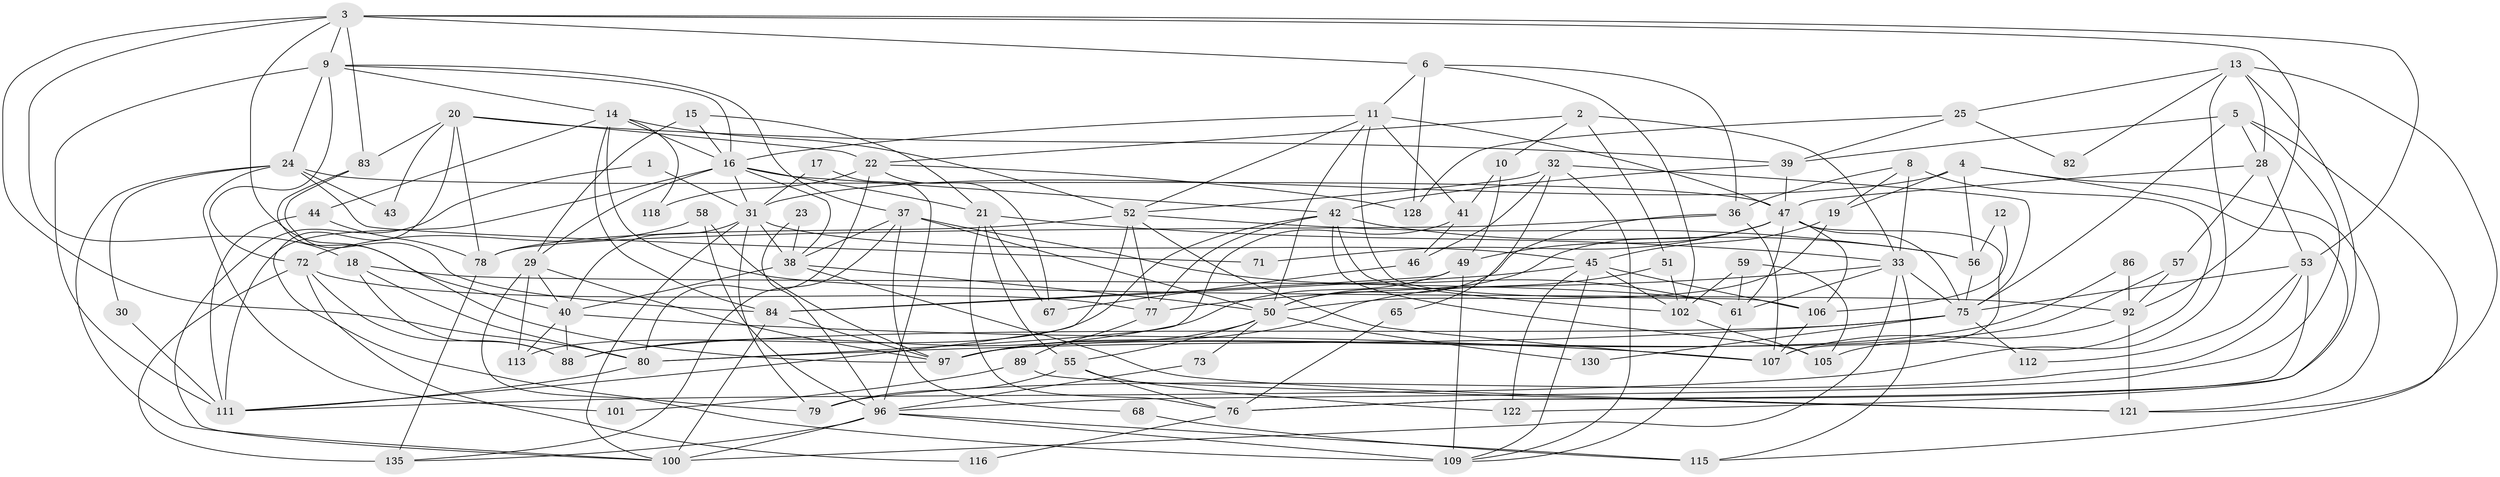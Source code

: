 // Generated by graph-tools (version 1.1) at 2025/24/03/03/25 07:24:03]
// undirected, 92 vertices, 224 edges
graph export_dot {
graph [start="1"]
  node [color=gray90,style=filled];
  1;
  2 [super="+7"];
  3 [super="+95"];
  4 [super="+27"];
  5 [super="+125"];
  6 [super="+90"];
  8 [super="+48"];
  9 [super="+70"];
  10;
  11 [super="+66"];
  12;
  13 [super="+26"];
  14 [super="+110"];
  15;
  16 [super="+34"];
  17;
  18 [super="+60"];
  19;
  20;
  21 [super="+99"];
  22 [super="+94"];
  23;
  24 [super="+35"];
  25;
  28;
  29 [super="+87"];
  30;
  31 [super="+63"];
  32;
  33;
  36 [super="+120"];
  37 [super="+93"];
  38 [super="+124"];
  39 [super="+54"];
  40 [super="+119"];
  41;
  42 [super="+117"];
  43;
  44;
  45 [super="+108"];
  46;
  47 [super="+104"];
  49 [super="+69"];
  50 [super="+74"];
  51;
  52 [super="+81"];
  53 [super="+114"];
  55 [super="+64"];
  56 [super="+62"];
  57;
  58;
  59;
  61;
  65;
  67;
  68;
  71;
  72 [super="+129"];
  73;
  75 [super="+91"];
  76 [super="+134"];
  77;
  78;
  79;
  80 [super="+123"];
  82;
  83;
  84 [super="+85"];
  86;
  88;
  89;
  92 [super="+132"];
  96 [super="+98"];
  97 [super="+103"];
  100;
  101;
  102;
  105;
  106;
  107;
  109 [super="+127"];
  111 [super="+133"];
  112;
  113 [super="+126"];
  115;
  116;
  118;
  121 [super="+131"];
  122;
  128;
  130;
  135;
  1 -- 100;
  1 -- 31;
  2 -- 33;
  2 -- 51;
  2 -- 10;
  2 -- 22;
  3 -- 83;
  3 -- 92;
  3 -- 18;
  3 -- 80;
  3 -- 53;
  3 -- 6;
  3 -- 40;
  3 -- 9;
  4 -- 19;
  4 -- 121;
  4 -- 122;
  4 -- 31;
  4 -- 56;
  5 -- 96;
  5 -- 75;
  5 -- 115;
  5 -- 28;
  5 -- 39;
  6 -- 102;
  6 -- 128;
  6 -- 36;
  6 -- 11;
  8 -- 19;
  8 -- 33;
  8 -- 105;
  8 -- 36;
  9 -- 111;
  9 -- 37;
  9 -- 24;
  9 -- 72;
  9 -- 14;
  9 -- 16;
  10 -- 41;
  10 -- 49;
  11 -- 47;
  11 -- 52;
  11 -- 41;
  11 -- 106;
  11 -- 50;
  11 -- 16;
  12 -- 56;
  12 -- 106;
  13 -- 111;
  13 -- 28;
  13 -- 25;
  13 -- 121;
  13 -- 82;
  13 -- 76;
  14 -- 44;
  14 -- 118;
  14 -- 92;
  14 -- 84;
  14 -- 52;
  14 -- 16;
  15 -- 29;
  15 -- 21;
  15 -- 16;
  16 -- 31;
  16 -- 111 [weight=2];
  16 -- 42;
  16 -- 38;
  16 -- 21;
  16 -- 29;
  17 -- 96;
  17 -- 31;
  18 -- 61;
  18 -- 88;
  18 -- 80;
  19 -- 50;
  19 -- 45;
  20 -- 79;
  20 -- 78;
  20 -- 22;
  20 -- 39;
  20 -- 43;
  20 -- 83;
  21 -- 33;
  21 -- 76;
  21 -- 55;
  21 -- 67;
  22 -- 118;
  22 -- 80;
  22 -- 128;
  22 -- 67;
  23 -- 38;
  23 -- 96;
  24 -- 100;
  24 -- 30;
  24 -- 43;
  24 -- 71;
  24 -- 101;
  24 -- 47;
  25 -- 128;
  25 -- 82;
  25 -- 39;
  28 -- 53;
  28 -- 47;
  28 -- 57;
  29 -- 97;
  29 -- 109;
  29 -- 113;
  29 -- 40;
  30 -- 111;
  31 -- 45;
  31 -- 79;
  31 -- 100;
  31 -- 38;
  31 -- 40;
  32 -- 75;
  32 -- 46;
  32 -- 65;
  32 -- 109;
  32 -- 52;
  33 -- 115;
  33 -- 61;
  33 -- 77;
  33 -- 100;
  33 -- 75;
  36 -- 50;
  36 -- 107;
  36 -- 78;
  37 -- 38;
  37 -- 50;
  37 -- 68;
  37 -- 135;
  37 -- 61;
  38 -- 50;
  38 -- 121;
  38 -- 40;
  39 -- 42;
  39 -- 47;
  40 -- 88;
  40 -- 113;
  40 -- 107;
  41 -- 46;
  41 -- 80;
  42 -- 102;
  42 -- 105;
  42 -- 113;
  42 -- 56;
  42 -- 77;
  44 -- 111;
  44 -- 78;
  45 -- 106;
  45 -- 122;
  45 -- 84;
  45 -- 109;
  45 -- 102;
  46 -- 67;
  47 -- 61;
  47 -- 50;
  47 -- 71;
  47 -- 107;
  47 -- 106;
  47 -- 75;
  47 -- 49;
  49 -- 109 [weight=2];
  49 -- 88;
  49 -- 84;
  50 -- 97;
  50 -- 130;
  50 -- 73;
  50 -- 55;
  51 -- 97;
  51 -- 102;
  52 -- 107;
  52 -- 78;
  52 -- 56;
  52 -- 77;
  52 -- 111;
  53 -- 75;
  53 -- 112;
  53 -- 79;
  53 -- 76;
  55 -- 79;
  55 -- 122;
  55 -- 76;
  56 -- 75;
  57 -- 97;
  57 -- 92;
  58 -- 97;
  58 -- 96;
  58 -- 72;
  59 -- 61;
  59 -- 102;
  59 -- 105;
  61 -- 109;
  65 -- 76;
  68 -- 115;
  72 -- 77;
  72 -- 88;
  72 -- 116;
  72 -- 135;
  73 -- 96;
  75 -- 80;
  75 -- 130;
  75 -- 112;
  75 -- 88;
  76 -- 116;
  77 -- 89;
  78 -- 135;
  80 -- 111;
  83 -- 84;
  83 -- 97;
  84 -- 100;
  84 -- 97;
  86 -- 97;
  86 -- 92;
  89 -- 101;
  89 -- 121;
  92 -- 107;
  92 -- 121;
  96 -- 135;
  96 -- 109;
  96 -- 115;
  96 -- 100;
  102 -- 105;
  106 -- 107;
}

